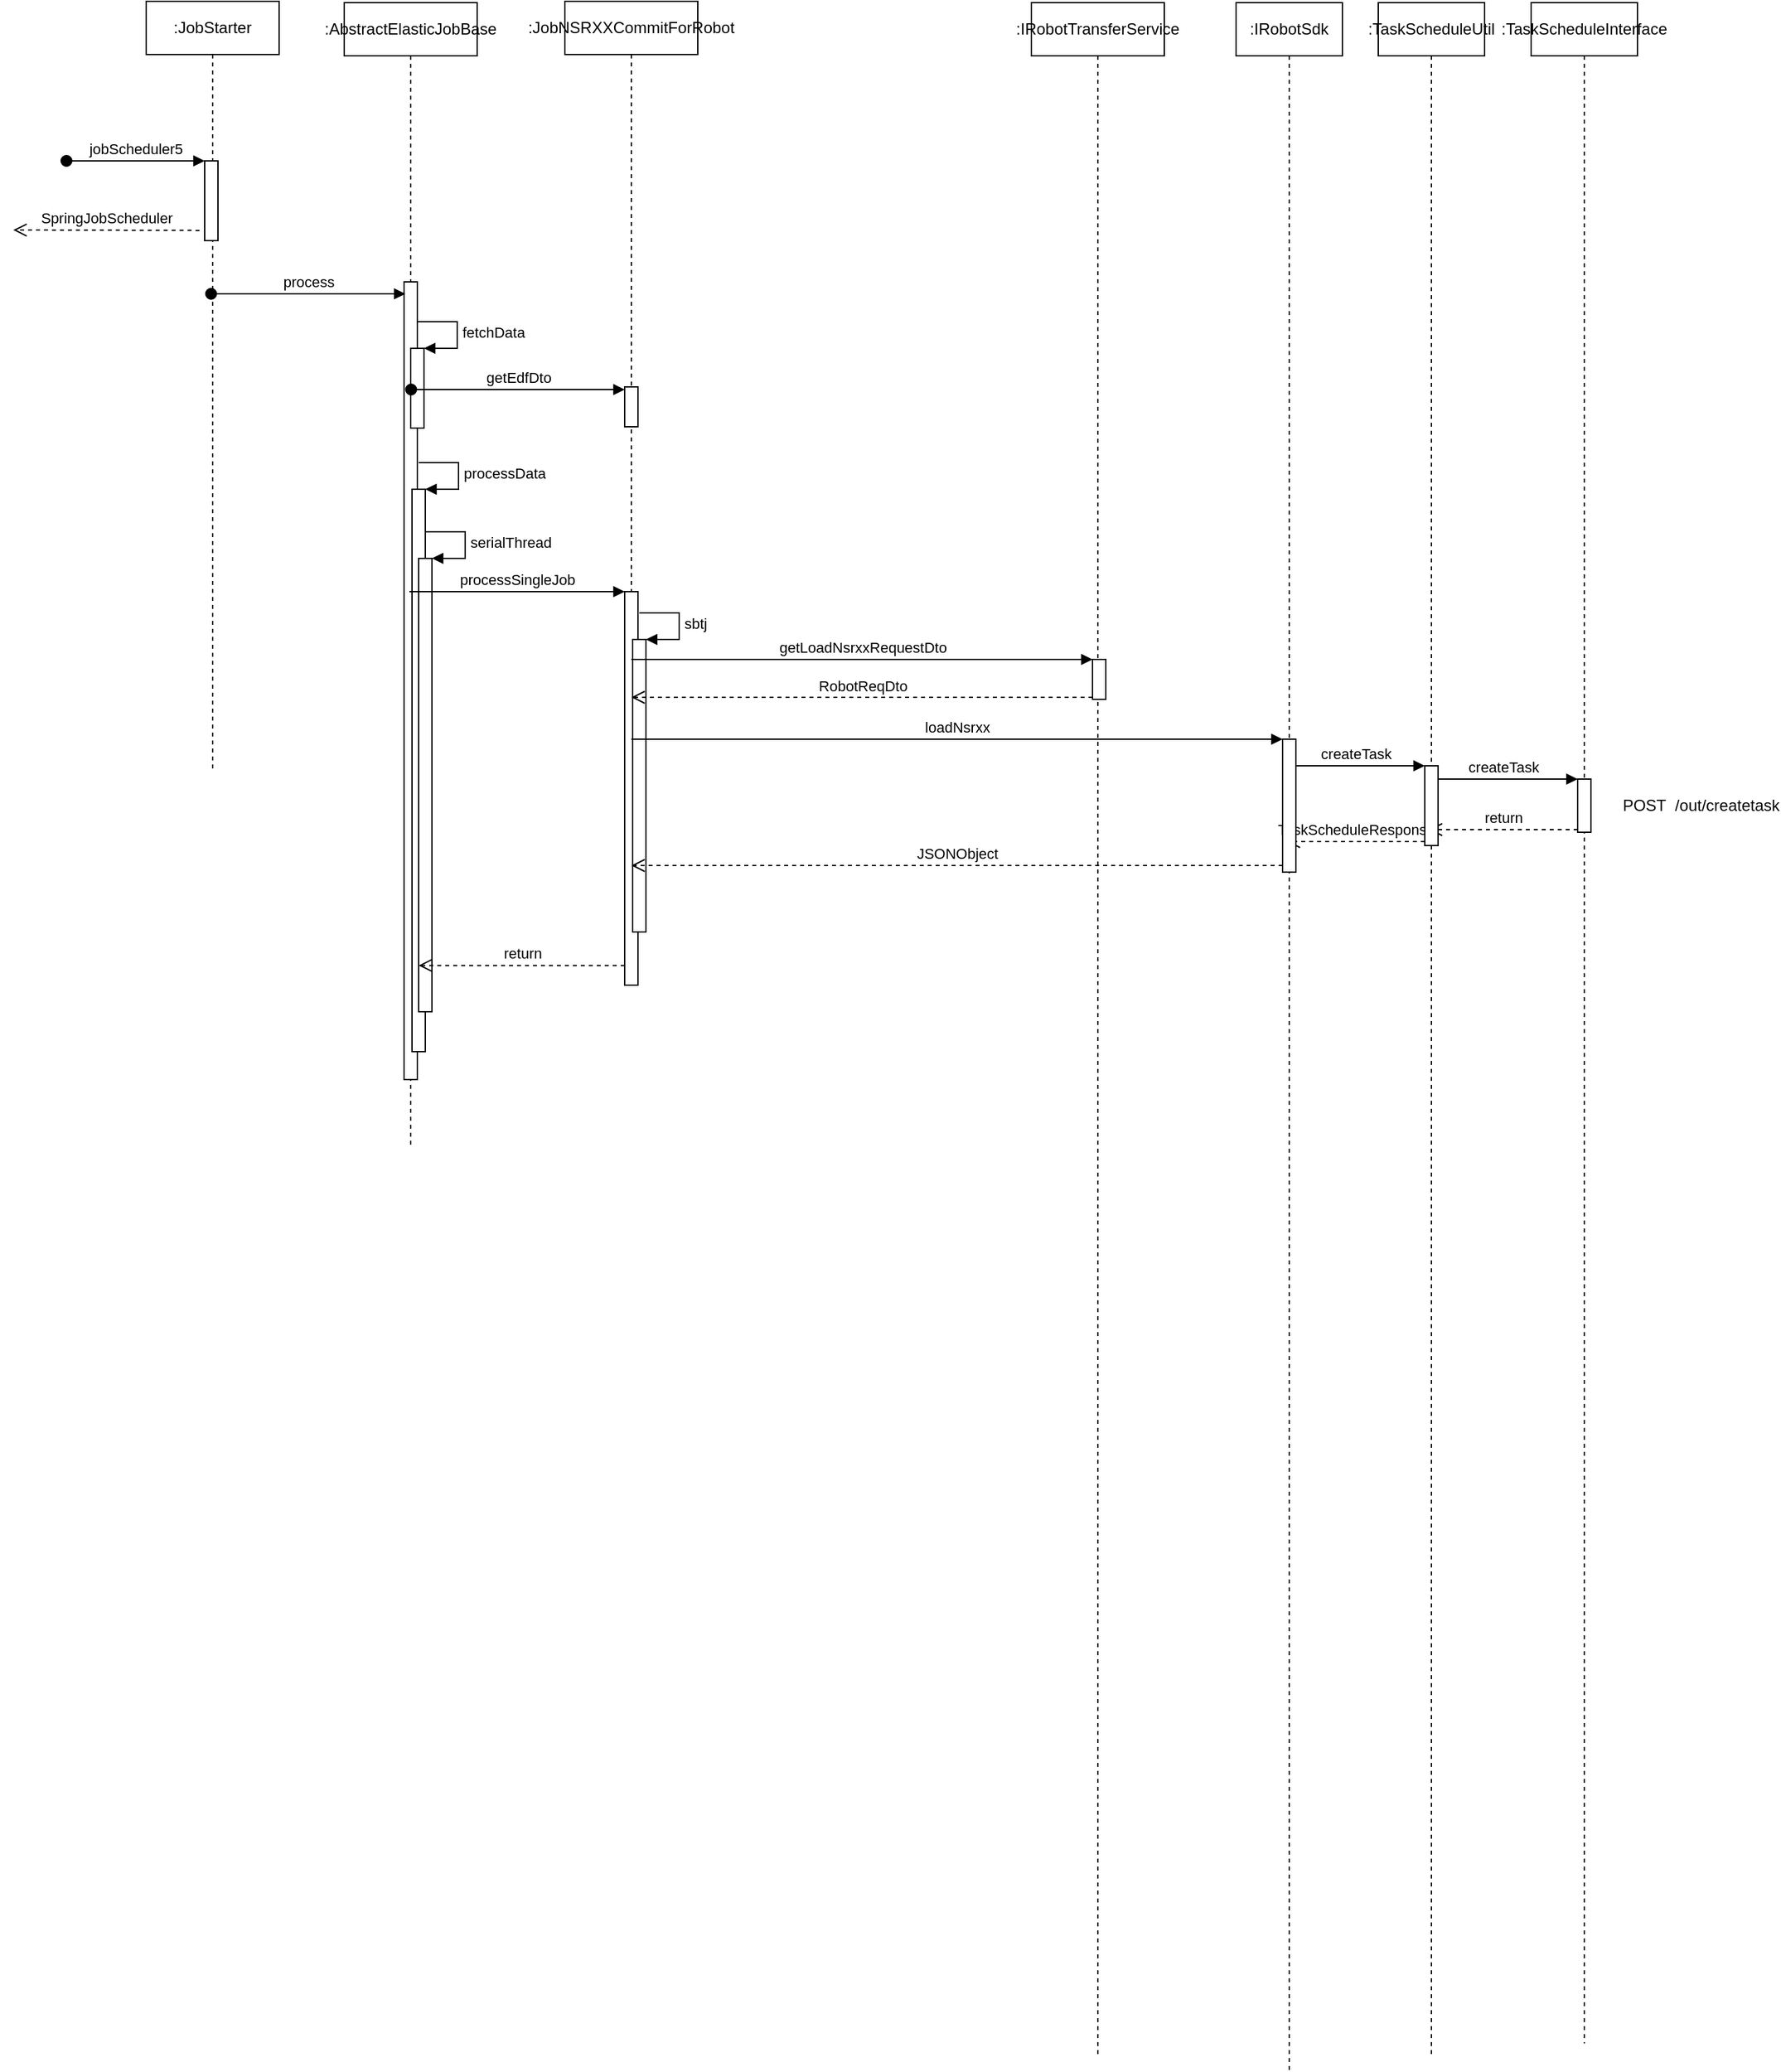<mxfile version="17.1.3" type="github">
  <diagram id="TnfoAWKViGaEipIKddAv" name="第 1 页">
    <mxGraphModel dx="1218" dy="-456" grid="1" gridSize="10" guides="1" tooltips="1" connect="1" arrows="1" fold="1" page="1" pageScale="1" pageWidth="827" pageHeight="1169" math="0" shadow="0">
      <root>
        <mxCell id="0" />
        <mxCell id="1" parent="0" />
        <mxCell id="h5h7kIKM6gzvFvrCz9Zm-128" value=":AbstractElasticJobBase" style="shape=umlLifeline;perimeter=lifelinePerimeter;whiteSpace=wrap;html=1;container=1;collapsible=0;recursiveResize=0;outlineConnect=0;" vertex="1" parent="1">
          <mxGeometry x="319" y="1275" width="100" height="860" as="geometry" />
        </mxCell>
        <mxCell id="h5h7kIKM6gzvFvrCz9Zm-129" value="" style="html=1;points=[];perimeter=orthogonalPerimeter;" vertex="1" parent="h5h7kIKM6gzvFvrCz9Zm-128">
          <mxGeometry x="45" y="210" width="10" height="600" as="geometry" />
        </mxCell>
        <mxCell id="h5h7kIKM6gzvFvrCz9Zm-130" value="" style="html=1;points=[];perimeter=orthogonalPerimeter;" vertex="1" parent="h5h7kIKM6gzvFvrCz9Zm-128">
          <mxGeometry x="50" y="260" width="10" height="60" as="geometry" />
        </mxCell>
        <mxCell id="h5h7kIKM6gzvFvrCz9Zm-131" value="fetchData" style="edgeStyle=orthogonalEdgeStyle;html=1;align=left;spacingLeft=2;endArrow=block;rounded=0;entryX=1;entryY=0;" edge="1" parent="h5h7kIKM6gzvFvrCz9Zm-128" target="h5h7kIKM6gzvFvrCz9Zm-130">
          <mxGeometry relative="1" as="geometry">
            <mxPoint x="55" y="240" as="sourcePoint" />
            <Array as="points">
              <mxPoint x="85" y="240" />
            </Array>
          </mxGeometry>
        </mxCell>
        <mxCell id="h5h7kIKM6gzvFvrCz9Zm-82" value="" style="html=1;points=[];perimeter=orthogonalPerimeter;" vertex="1" parent="1">
          <mxGeometry x="882" y="1769" width="10" height="30" as="geometry" />
        </mxCell>
        <mxCell id="h5h7kIKM6gzvFvrCz9Zm-83" value="" style="html=1;points=[];perimeter=orthogonalPerimeter;" vertex="1" parent="1">
          <mxGeometry x="1025" y="1829" width="10" height="100" as="geometry" />
        </mxCell>
        <mxCell id="h5h7kIKM6gzvFvrCz9Zm-84" value="" style="html=1;points=[];perimeter=orthogonalPerimeter;" vertex="1" parent="1">
          <mxGeometry x="1132" y="1849" width="10" height="60" as="geometry" />
        </mxCell>
        <mxCell id="h5h7kIKM6gzvFvrCz9Zm-85" value="" style="html=1;points=[];perimeter=orthogonalPerimeter;" vertex="1" parent="1">
          <mxGeometry x="1247" y="1859" width="10" height="40" as="geometry" />
        </mxCell>
        <mxCell id="h5h7kIKM6gzvFvrCz9Zm-86" value=":JobStarter" style="shape=umlLifeline;perimeter=lifelinePerimeter;whiteSpace=wrap;html=1;container=1;collapsible=0;recursiveResize=0;outlineConnect=0;" vertex="1" parent="1">
          <mxGeometry x="170" y="1274" width="100" height="580" as="geometry" />
        </mxCell>
        <mxCell id="h5h7kIKM6gzvFvrCz9Zm-87" value="" style="html=1;points=[];perimeter=orthogonalPerimeter;" vertex="1" parent="h5h7kIKM6gzvFvrCz9Zm-86">
          <mxGeometry x="44" y="120" width="10" height="60" as="geometry" />
        </mxCell>
        <mxCell id="h5h7kIKM6gzvFvrCz9Zm-88" value="jobScheduler5" style="html=1;verticalAlign=bottom;startArrow=oval;endArrow=block;startSize=8;rounded=0;" edge="1" parent="h5h7kIKM6gzvFvrCz9Zm-86" target="h5h7kIKM6gzvFvrCz9Zm-87">
          <mxGeometry relative="1" as="geometry">
            <mxPoint x="-60" y="120" as="sourcePoint" />
          </mxGeometry>
        </mxCell>
        <mxCell id="h5h7kIKM6gzvFvrCz9Zm-89" value=":JobNSRXXCommitForRobot" style="shape=umlLifeline;perimeter=lifelinePerimeter;whiteSpace=wrap;html=1;container=1;collapsible=0;recursiveResize=0;outlineConnect=0;" vertex="1" parent="1">
          <mxGeometry x="485" y="1274" width="100" height="740" as="geometry" />
        </mxCell>
        <mxCell id="h5h7kIKM6gzvFvrCz9Zm-90" value="" style="html=1;points=[];perimeter=orthogonalPerimeter;" vertex="1" parent="h5h7kIKM6gzvFvrCz9Zm-89">
          <mxGeometry x="45" y="290" width="10" height="30" as="geometry" />
        </mxCell>
        <mxCell id="h5h7kIKM6gzvFvrCz9Zm-91" value="" style="html=1;points=[];perimeter=orthogonalPerimeter;" vertex="1" parent="h5h7kIKM6gzvFvrCz9Zm-89">
          <mxGeometry x="45" y="444" width="10" height="296" as="geometry" />
        </mxCell>
        <mxCell id="h5h7kIKM6gzvFvrCz9Zm-92" value="SpringJobScheduler" style="html=1;verticalAlign=bottom;endArrow=open;dashed=1;endSize=8;rounded=0;exitX=-0.387;exitY=0.872;exitDx=0;exitDy=0;exitPerimeter=0;" edge="1" parent="1" source="h5h7kIKM6gzvFvrCz9Zm-87">
          <mxGeometry relative="1" as="geometry">
            <mxPoint x="70" y="1446.0" as="targetPoint" />
            <mxPoint x="210" y="1454" as="sourcePoint" />
          </mxGeometry>
        </mxCell>
        <mxCell id="h5h7kIKM6gzvFvrCz9Zm-97" value="process" style="html=1;verticalAlign=bottom;startArrow=oval;endArrow=block;startSize=8;rounded=0;" edge="1" parent="1">
          <mxGeometry relative="1" as="geometry">
            <mxPoint x="218.833" y="1494" as="sourcePoint" />
            <mxPoint x="365" y="1494" as="targetPoint" />
          </mxGeometry>
        </mxCell>
        <mxCell id="h5h7kIKM6gzvFvrCz9Zm-98" value="" style="html=1;points=[];perimeter=orthogonalPerimeter;" vertex="1" parent="1">
          <mxGeometry x="370" y="1641" width="10" height="423" as="geometry" />
        </mxCell>
        <mxCell id="h5h7kIKM6gzvFvrCz9Zm-99" value="processData" style="edgeStyle=orthogonalEdgeStyle;html=1;align=left;spacingLeft=2;endArrow=block;rounded=0;entryX=1;entryY=0;" edge="1" parent="1" target="h5h7kIKM6gzvFvrCz9Zm-98">
          <mxGeometry relative="1" as="geometry">
            <mxPoint x="375" y="1621.0" as="sourcePoint" />
            <Array as="points">
              <mxPoint x="405" y="1621" />
            </Array>
          </mxGeometry>
        </mxCell>
        <mxCell id="h5h7kIKM6gzvFvrCz9Zm-100" value="getEdfDto" style="html=1;verticalAlign=bottom;startArrow=oval;endArrow=block;startSize=8;rounded=0;" edge="1" parent="1">
          <mxGeometry relative="1" as="geometry">
            <mxPoint x="369.324" y="1566.0" as="sourcePoint" />
            <mxPoint x="530" y="1566.0" as="targetPoint" />
          </mxGeometry>
        </mxCell>
        <mxCell id="h5h7kIKM6gzvFvrCz9Zm-101" value="" style="html=1;points=[];perimeter=orthogonalPerimeter;" vertex="1" parent="1">
          <mxGeometry x="375" y="1693" width="10" height="341" as="geometry" />
        </mxCell>
        <mxCell id="h5h7kIKM6gzvFvrCz9Zm-102" value="serialThread" style="edgeStyle=orthogonalEdgeStyle;html=1;align=left;spacingLeft=2;endArrow=block;rounded=0;entryX=1;entryY=0;" edge="1" parent="1" target="h5h7kIKM6gzvFvrCz9Zm-101">
          <mxGeometry relative="1" as="geometry">
            <mxPoint x="380" y="1673" as="sourcePoint" />
            <Array as="points">
              <mxPoint x="410" y="1673" />
            </Array>
          </mxGeometry>
        </mxCell>
        <mxCell id="h5h7kIKM6gzvFvrCz9Zm-103" value="return" style="html=1;verticalAlign=bottom;endArrow=open;dashed=1;endSize=8;exitX=0;exitY=0.95;rounded=0;" edge="1" parent="1" source="h5h7kIKM6gzvFvrCz9Zm-91">
          <mxGeometry relative="1" as="geometry">
            <mxPoint x="375" y="1999.2" as="targetPoint" />
          </mxGeometry>
        </mxCell>
        <mxCell id="h5h7kIKM6gzvFvrCz9Zm-104" value="processSingleJob" style="html=1;verticalAlign=bottom;endArrow=block;entryX=0;entryY=0;rounded=0;" edge="1" parent="1" target="h5h7kIKM6gzvFvrCz9Zm-91">
          <mxGeometry relative="1" as="geometry">
            <mxPoint x="368" y="1718.0" as="sourcePoint" />
          </mxGeometry>
        </mxCell>
        <mxCell id="h5h7kIKM6gzvFvrCz9Zm-105" value="" style="html=1;points=[];perimeter=orthogonalPerimeter;" vertex="1" parent="1">
          <mxGeometry x="536" y="1754" width="10" height="220" as="geometry" />
        </mxCell>
        <mxCell id="h5h7kIKM6gzvFvrCz9Zm-106" value="sbtj" style="edgeStyle=orthogonalEdgeStyle;html=1;align=left;spacingLeft=2;endArrow=block;rounded=0;entryX=1;entryY=0;" edge="1" parent="1" target="h5h7kIKM6gzvFvrCz9Zm-105">
          <mxGeometry relative="1" as="geometry">
            <mxPoint x="541" y="1734" as="sourcePoint" />
            <Array as="points">
              <mxPoint x="571" y="1734" />
            </Array>
          </mxGeometry>
        </mxCell>
        <mxCell id="h5h7kIKM6gzvFvrCz9Zm-107" value="getLoadNsrxxRequestDto" style="html=1;verticalAlign=bottom;endArrow=block;entryX=0;entryY=0;rounded=0;" edge="1" parent="1" source="h5h7kIKM6gzvFvrCz9Zm-89" target="h5h7kIKM6gzvFvrCz9Zm-82">
          <mxGeometry relative="1" as="geometry">
            <mxPoint x="814" y="1754" as="sourcePoint" />
          </mxGeometry>
        </mxCell>
        <mxCell id="h5h7kIKM6gzvFvrCz9Zm-108" value="RobotReqDto" style="html=1;verticalAlign=bottom;endArrow=open;dashed=1;endSize=8;exitX=0;exitY=0.95;rounded=0;" edge="1" parent="1" source="h5h7kIKM6gzvFvrCz9Zm-82" target="h5h7kIKM6gzvFvrCz9Zm-89">
          <mxGeometry relative="1" as="geometry">
            <mxPoint x="814" y="1830" as="targetPoint" />
          </mxGeometry>
        </mxCell>
        <mxCell id="h5h7kIKM6gzvFvrCz9Zm-109" value="loadNsrxx" style="html=1;verticalAlign=bottom;endArrow=block;entryX=0;entryY=0;rounded=0;" edge="1" parent="1" source="h5h7kIKM6gzvFvrCz9Zm-89" target="h5h7kIKM6gzvFvrCz9Zm-83">
          <mxGeometry relative="1" as="geometry">
            <mxPoint x="955" y="1814" as="sourcePoint" />
          </mxGeometry>
        </mxCell>
        <mxCell id="h5h7kIKM6gzvFvrCz9Zm-110" value="JSONObject" style="html=1;verticalAlign=bottom;endArrow=open;dashed=1;endSize=8;exitX=0;exitY=0.95;rounded=0;" edge="1" parent="1" source="h5h7kIKM6gzvFvrCz9Zm-83" target="h5h7kIKM6gzvFvrCz9Zm-89">
          <mxGeometry relative="1" as="geometry">
            <mxPoint x="955" y="1890" as="targetPoint" />
          </mxGeometry>
        </mxCell>
        <mxCell id="h5h7kIKM6gzvFvrCz9Zm-111" value="createTask" style="html=1;verticalAlign=bottom;endArrow=block;entryX=0;entryY=0;rounded=0;" edge="1" parent="1" target="h5h7kIKM6gzvFvrCz9Zm-84">
          <mxGeometry relative="1" as="geometry">
            <mxPoint x="1028" y="1849" as="sourcePoint" />
          </mxGeometry>
        </mxCell>
        <mxCell id="h5h7kIKM6gzvFvrCz9Zm-112" value="TaskScheduleResponse" style="html=1;verticalAlign=bottom;endArrow=open;dashed=1;endSize=8;exitX=0;exitY=0.95;rounded=0;" edge="1" parent="1" source="h5h7kIKM6gzvFvrCz9Zm-84">
          <mxGeometry relative="1" as="geometry">
            <mxPoint x="1028" y="1906.0" as="targetPoint" />
          </mxGeometry>
        </mxCell>
        <mxCell id="h5h7kIKM6gzvFvrCz9Zm-113" value="createTask" style="html=1;verticalAlign=bottom;endArrow=block;entryX=0;entryY=0;rounded=0;" edge="1" parent="1" target="h5h7kIKM6gzvFvrCz9Zm-85">
          <mxGeometry relative="1" as="geometry">
            <mxPoint x="1135" y="1859" as="sourcePoint" />
          </mxGeometry>
        </mxCell>
        <mxCell id="h5h7kIKM6gzvFvrCz9Zm-114" value="return" style="html=1;verticalAlign=bottom;endArrow=open;dashed=1;endSize=8;exitX=0;exitY=0.95;rounded=0;" edge="1" parent="1" source="h5h7kIKM6gzvFvrCz9Zm-85">
          <mxGeometry relative="1" as="geometry">
            <mxPoint x="1135" y="1897" as="targetPoint" />
          </mxGeometry>
        </mxCell>
        <mxCell id="h5h7kIKM6gzvFvrCz9Zm-115" value="POST&amp;nbsp;&amp;nbsp;/out/createtask" style="text;html=1;strokeColor=none;fillColor=none;align=center;verticalAlign=middle;whiteSpace=wrap;rounded=0;" vertex="1" parent="1">
          <mxGeometry x="1310" y="1864" width="60" height="30" as="geometry" />
        </mxCell>
        <mxCell id="h5h7kIKM6gzvFvrCz9Zm-116" value=":IRobotTransferService" style="shape=umlLifeline;perimeter=lifelinePerimeter;whiteSpace=wrap;html=1;container=1;collapsible=0;recursiveResize=0;outlineConnect=0;" vertex="1" parent="1">
          <mxGeometry x="836" y="1275" width="100" height="1545" as="geometry" />
        </mxCell>
        <mxCell id="h5h7kIKM6gzvFvrCz9Zm-118" value="" style="html=1;points=[];perimeter=orthogonalPerimeter;" vertex="1" parent="h5h7kIKM6gzvFvrCz9Zm-116">
          <mxGeometry x="46" y="494" width="10" height="30" as="geometry" />
        </mxCell>
        <mxCell id="h5h7kIKM6gzvFvrCz9Zm-119" value=":IRobotSdk" style="shape=umlLifeline;perimeter=lifelinePerimeter;whiteSpace=wrap;html=1;container=1;collapsible=0;recursiveResize=0;outlineConnect=0;" vertex="1" parent="1">
          <mxGeometry x="990" y="1275" width="80" height="1555" as="geometry" />
        </mxCell>
        <mxCell id="h5h7kIKM6gzvFvrCz9Zm-121" value="" style="html=1;points=[];perimeter=orthogonalPerimeter;" vertex="1" parent="h5h7kIKM6gzvFvrCz9Zm-119">
          <mxGeometry x="35" y="554" width="10" height="100" as="geometry" />
        </mxCell>
        <mxCell id="h5h7kIKM6gzvFvrCz9Zm-122" value=":TaskScheduleUtil" style="shape=umlLifeline;perimeter=lifelinePerimeter;whiteSpace=wrap;html=1;container=1;collapsible=0;recursiveResize=0;outlineConnect=0;" vertex="1" parent="1">
          <mxGeometry x="1097" y="1275" width="80" height="1545" as="geometry" />
        </mxCell>
        <mxCell id="h5h7kIKM6gzvFvrCz9Zm-124" value="" style="html=1;points=[];perimeter=orthogonalPerimeter;" vertex="1" parent="h5h7kIKM6gzvFvrCz9Zm-122">
          <mxGeometry x="35" y="574" width="10" height="60" as="geometry" />
        </mxCell>
        <mxCell id="h5h7kIKM6gzvFvrCz9Zm-125" value=":TaskScheduleInterface" style="shape=umlLifeline;perimeter=lifelinePerimeter;whiteSpace=wrap;html=1;container=1;collapsible=0;recursiveResize=0;outlineConnect=0;" vertex="1" parent="1">
          <mxGeometry x="1212" y="1275" width="80" height="1535" as="geometry" />
        </mxCell>
        <mxCell id="h5h7kIKM6gzvFvrCz9Zm-127" value="" style="html=1;points=[];perimeter=orthogonalPerimeter;" vertex="1" parent="h5h7kIKM6gzvFvrCz9Zm-125">
          <mxGeometry x="35" y="584" width="10" height="40" as="geometry" />
        </mxCell>
      </root>
    </mxGraphModel>
  </diagram>
</mxfile>
